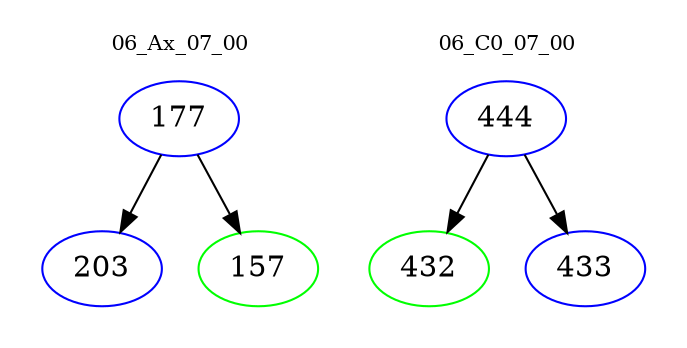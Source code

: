 digraph{
subgraph cluster_0 {
color = white
label = "06_Ax_07_00";
fontsize=10;
T0_177 [label="177", color="blue"]
T0_177 -> T0_203 [color="black"]
T0_203 [label="203", color="blue"]
T0_177 -> T0_157 [color="black"]
T0_157 [label="157", color="green"]
}
subgraph cluster_1 {
color = white
label = "06_C0_07_00";
fontsize=10;
T1_444 [label="444", color="blue"]
T1_444 -> T1_432 [color="black"]
T1_432 [label="432", color="green"]
T1_444 -> T1_433 [color="black"]
T1_433 [label="433", color="blue"]
}
}
